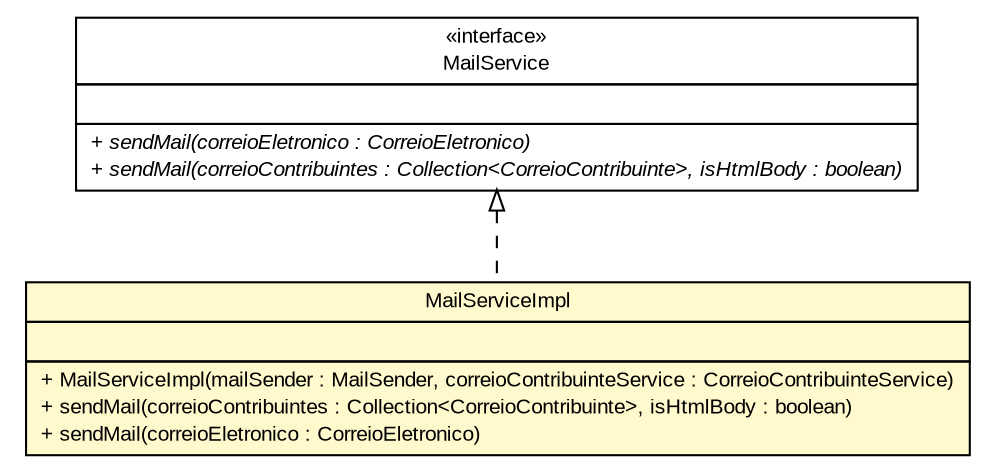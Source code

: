 #!/usr/local/bin/dot
#
# Class diagram 
# Generated by UMLGraph version R5_6 (http://www.umlgraph.org/)
#

digraph G {
	edge [fontname="arial",fontsize=10,labelfontname="arial",labelfontsize=10];
	node [fontname="arial",fontsize=10,shape=plaintext];
	nodesep=0.25;
	ranksep=0.5;
	// br.gov.to.sefaz.seg.business.mail.service.impl.MailServiceImpl
	c668237 [label=<<table title="br.gov.to.sefaz.seg.business.mail.service.impl.MailServiceImpl" border="0" cellborder="1" cellspacing="0" cellpadding="2" port="p" bgcolor="lemonChiffon" href="./MailServiceImpl.html">
		<tr><td><table border="0" cellspacing="0" cellpadding="1">
<tr><td align="center" balign="center"> MailServiceImpl </td></tr>
		</table></td></tr>
		<tr><td><table border="0" cellspacing="0" cellpadding="1">
<tr><td align="left" balign="left">  </td></tr>
		</table></td></tr>
		<tr><td><table border="0" cellspacing="0" cellpadding="1">
<tr><td align="left" balign="left"> + MailServiceImpl(mailSender : MailSender, correioContribuinteService : CorreioContribuinteService) </td></tr>
<tr><td align="left" balign="left"> + sendMail(correioContribuintes : Collection&lt;CorreioContribuinte&gt;, isHtmlBody : boolean) </td></tr>
<tr><td align="left" balign="left"> + sendMail(correioEletronico : CorreioEletronico) </td></tr>
		</table></td></tr>
		</table>>, URL="./MailServiceImpl.html", fontname="arial", fontcolor="black", fontsize=10.0];
	// br.gov.to.sefaz.seg.business.mail.service.MailService
	c668238 [label=<<table title="br.gov.to.sefaz.seg.business.mail.service.MailService" border="0" cellborder="1" cellspacing="0" cellpadding="2" port="p" href="../MailService.html">
		<tr><td><table border="0" cellspacing="0" cellpadding="1">
<tr><td align="center" balign="center"> &#171;interface&#187; </td></tr>
<tr><td align="center" balign="center"> MailService </td></tr>
		</table></td></tr>
		<tr><td><table border="0" cellspacing="0" cellpadding="1">
<tr><td align="left" balign="left">  </td></tr>
		</table></td></tr>
		<tr><td><table border="0" cellspacing="0" cellpadding="1">
<tr><td align="left" balign="left"><font face="arial italic" point-size="10.0"> + sendMail(correioEletronico : CorreioEletronico) </font></td></tr>
<tr><td align="left" balign="left"><font face="arial italic" point-size="10.0"> + sendMail(correioContribuintes : Collection&lt;CorreioContribuinte&gt;, isHtmlBody : boolean) </font></td></tr>
		</table></td></tr>
		</table>>, URL="../MailService.html", fontname="arial", fontcolor="black", fontsize=10.0];
	//br.gov.to.sefaz.seg.business.mail.service.impl.MailServiceImpl implements br.gov.to.sefaz.seg.business.mail.service.MailService
	c668238:p -> c668237:p [dir=back,arrowtail=empty,style=dashed];
}

